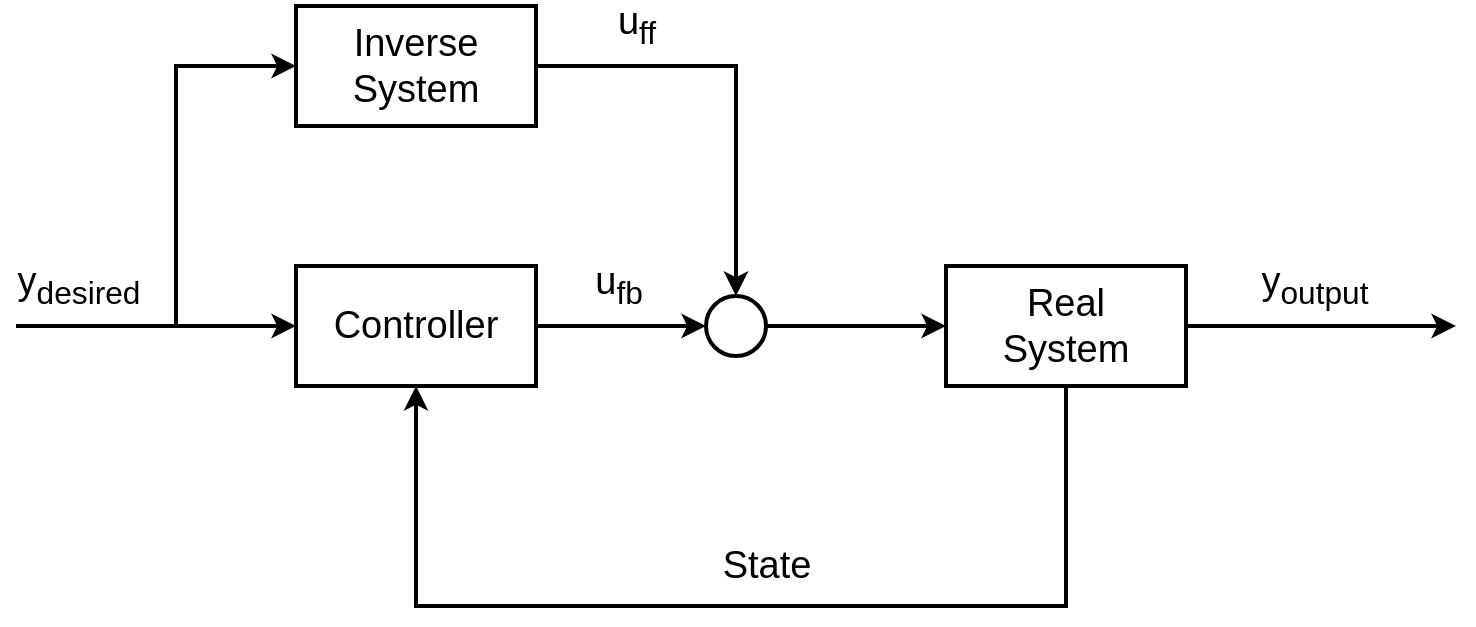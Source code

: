 <mxfile version="15.6.1" type="github">
  <diagram id="hcmwf4Jx9i_kf3e6nPrk" name="Page-1">
    <mxGraphModel dx="946" dy="646" grid="1" gridSize="10" guides="1" tooltips="1" connect="1" arrows="1" fold="1" page="1" pageScale="1" pageWidth="850" pageHeight="1100" math="0" shadow="0">
      <root>
        <mxCell id="0" />
        <mxCell id="1" parent="0" />
        <mxCell id="xHtk3kCsivh7HVOYM3B9-33" value="" style="group" vertex="1" connectable="0" parent="1">
          <mxGeometry x="70" y="70" width="720" height="300" as="geometry" />
        </mxCell>
        <mxCell id="xHtk3kCsivh7HVOYM3B9-7" value="&lt;font style=&quot;font-size: 19px&quot;&gt;Real&lt;br&gt;System&lt;/font&gt;" style="rounded=0;whiteSpace=wrap;html=1;strokeColor=default;strokeWidth=2;" vertex="1" parent="xHtk3kCsivh7HVOYM3B9-33">
          <mxGeometry x="465" y="130" width="120" height="60" as="geometry" />
        </mxCell>
        <mxCell id="xHtk3kCsivh7HVOYM3B9-11" value="Controller" style="rounded=0;whiteSpace=wrap;html=1;fontSize=19;strokeColor=default;strokeWidth=2;" vertex="1" parent="xHtk3kCsivh7HVOYM3B9-33">
          <mxGeometry x="140" y="130" width="120" height="60" as="geometry" />
        </mxCell>
        <mxCell id="xHtk3kCsivh7HVOYM3B9-13" value="y&lt;sub&gt;output&lt;/sub&gt;" style="endArrow=classic;html=1;rounded=0;fontSize=19;strokeWidth=2;jumpSize=4;" edge="1" parent="xHtk3kCsivh7HVOYM3B9-33">
          <mxGeometry x="-0.037" y="20" width="50" height="50" relative="1" as="geometry">
            <mxPoint x="585" y="160" as="sourcePoint" />
            <mxPoint x="720" y="160" as="targetPoint" />
            <mxPoint x="-1" as="offset" />
          </mxGeometry>
        </mxCell>
        <mxCell id="xHtk3kCsivh7HVOYM3B9-14" value="" style="ellipse;whiteSpace=wrap;html=1;aspect=fixed;fontSize=19;strokeColor=default;strokeWidth=2;" vertex="1" parent="xHtk3kCsivh7HVOYM3B9-33">
          <mxGeometry x="345" y="145" width="30" height="30" as="geometry" />
        </mxCell>
        <mxCell id="xHtk3kCsivh7HVOYM3B9-24" style="edgeStyle=orthogonalEdgeStyle;rounded=0;jumpSize=4;orthogonalLoop=1;jettySize=auto;html=1;exitX=1;exitY=0.5;exitDx=0;exitDy=0;entryX=0;entryY=0.5;entryDx=0;entryDy=0;fontSize=19;strokeWidth=2;" edge="1" parent="xHtk3kCsivh7HVOYM3B9-33" source="xHtk3kCsivh7HVOYM3B9-11" target="xHtk3kCsivh7HVOYM3B9-14">
          <mxGeometry relative="1" as="geometry" />
        </mxCell>
        <mxCell id="xHtk3kCsivh7HVOYM3B9-27" value="u&lt;sub&gt;fb&lt;/sub&gt;" style="edgeLabel;html=1;align=center;verticalAlign=middle;resizable=0;points=[];fontSize=19;" vertex="1" connectable="0" parent="xHtk3kCsivh7HVOYM3B9-24">
          <mxGeometry x="0.282" y="2" relative="1" as="geometry">
            <mxPoint x="-14" y="-18" as="offset" />
          </mxGeometry>
        </mxCell>
        <mxCell id="xHtk3kCsivh7HVOYM3B9-16" value="" style="endArrow=classic;html=1;rounded=0;fontSize=19;strokeWidth=2;jumpSize=4;entryX=0;entryY=0.5;entryDx=0;entryDy=0;exitX=1;exitY=0.5;exitDx=0;exitDy=0;" edge="1" parent="xHtk3kCsivh7HVOYM3B9-33" source="xHtk3kCsivh7HVOYM3B9-14" target="xHtk3kCsivh7HVOYM3B9-7">
          <mxGeometry width="50" height="50" relative="1" as="geometry">
            <mxPoint x="310" y="270" as="sourcePoint" />
            <mxPoint x="360" y="220" as="targetPoint" />
          </mxGeometry>
        </mxCell>
        <mxCell id="xHtk3kCsivh7HVOYM3B9-21" value="Inverse&lt;br&gt;System" style="rounded=0;whiteSpace=wrap;html=1;fontSize=19;strokeColor=default;strokeWidth=2;" vertex="1" parent="xHtk3kCsivh7HVOYM3B9-33">
          <mxGeometry x="140" width="120" height="60" as="geometry" />
        </mxCell>
        <mxCell id="xHtk3kCsivh7HVOYM3B9-25" value="" style="endArrow=classic;html=1;rounded=0;fontSize=19;strokeWidth=2;jumpSize=4;entryX=0.5;entryY=0;entryDx=0;entryDy=0;" edge="1" parent="xHtk3kCsivh7HVOYM3B9-33" target="xHtk3kCsivh7HVOYM3B9-14">
          <mxGeometry width="50" height="50" relative="1" as="geometry">
            <mxPoint x="260" y="30" as="sourcePoint" />
            <mxPoint x="310" y="-20" as="targetPoint" />
            <Array as="points">
              <mxPoint x="360" y="30" />
            </Array>
          </mxGeometry>
        </mxCell>
        <mxCell id="xHtk3kCsivh7HVOYM3B9-26" value="u&lt;sub&gt;ff&lt;/sub&gt;" style="edgeLabel;html=1;align=center;verticalAlign=middle;resizable=0;points=[];fontSize=19;" vertex="1" connectable="0" parent="xHtk3kCsivh7HVOYM3B9-25">
          <mxGeometry x="-0.425" y="3" relative="1" as="geometry">
            <mxPoint x="-12" y="-17" as="offset" />
          </mxGeometry>
        </mxCell>
        <mxCell id="xHtk3kCsivh7HVOYM3B9-28" value="" style="endArrow=classic;html=1;rounded=0;fontSize=19;strokeWidth=2;jumpSize=4;exitX=0.5;exitY=1;exitDx=0;exitDy=0;" edge="1" parent="xHtk3kCsivh7HVOYM3B9-33" source="xHtk3kCsivh7HVOYM3B9-7">
          <mxGeometry width="50" height="50" relative="1" as="geometry">
            <mxPoint x="150" y="240" as="sourcePoint" />
            <mxPoint x="200" y="190" as="targetPoint" />
            <Array as="points">
              <mxPoint x="525" y="300" />
              <mxPoint x="200" y="300" />
            </Array>
          </mxGeometry>
        </mxCell>
        <mxCell id="xHtk3kCsivh7HVOYM3B9-29" value="State" style="edgeLabel;html=1;align=center;verticalAlign=middle;resizable=0;points=[];fontSize=19;" vertex="1" connectable="0" parent="xHtk3kCsivh7HVOYM3B9-28">
          <mxGeometry x="-0.097" y="-4" relative="1" as="geometry">
            <mxPoint x="-14" y="-16" as="offset" />
          </mxGeometry>
        </mxCell>
        <mxCell id="xHtk3kCsivh7HVOYM3B9-30" value="" style="endArrow=classic;html=1;rounded=0;fontSize=19;strokeWidth=2;jumpSize=4;" edge="1" parent="xHtk3kCsivh7HVOYM3B9-33">
          <mxGeometry width="50" height="50" relative="1" as="geometry">
            <mxPoint y="160" as="sourcePoint" />
            <mxPoint x="140" y="160" as="targetPoint" />
          </mxGeometry>
        </mxCell>
        <mxCell id="xHtk3kCsivh7HVOYM3B9-31" value="y&lt;sub&gt;desired&lt;/sub&gt;" style="edgeLabel;html=1;align=center;verticalAlign=middle;resizable=0;points=[];fontSize=19;" vertex="1" connectable="0" parent="xHtk3kCsivh7HVOYM3B9-30">
          <mxGeometry x="-0.557" y="-1" relative="1" as="geometry">
            <mxPoint y="-21" as="offset" />
          </mxGeometry>
        </mxCell>
        <mxCell id="xHtk3kCsivh7HVOYM3B9-32" value="" style="endArrow=classic;html=1;rounded=0;fontSize=19;strokeWidth=2;jumpSize=4;entryX=0;entryY=0.5;entryDx=0;entryDy=0;" edge="1" parent="xHtk3kCsivh7HVOYM3B9-33" target="xHtk3kCsivh7HVOYM3B9-21">
          <mxGeometry width="50" height="50" relative="1" as="geometry">
            <mxPoint x="80" y="160" as="sourcePoint" />
            <mxPoint x="130" y="110" as="targetPoint" />
            <Array as="points">
              <mxPoint x="80" y="30" />
            </Array>
          </mxGeometry>
        </mxCell>
      </root>
    </mxGraphModel>
  </diagram>
</mxfile>
